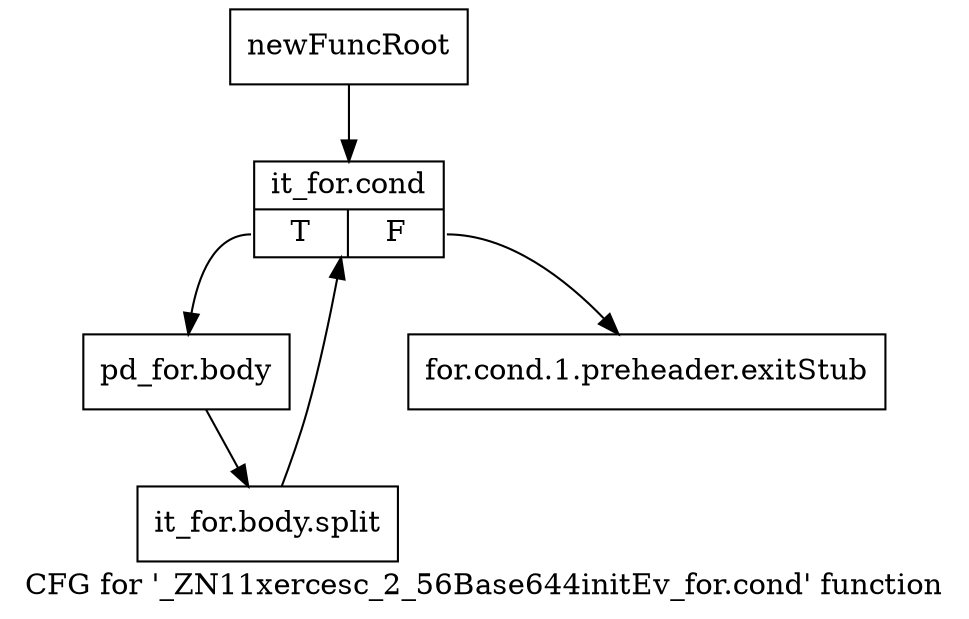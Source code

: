 digraph "CFG for '_ZN11xercesc_2_56Base644initEv_for.cond' function" {
	label="CFG for '_ZN11xercesc_2_56Base644initEv_for.cond' function";

	Node0x97037b0 [shape=record,label="{newFuncRoot}"];
	Node0x97037b0 -> Node0x9703850;
	Node0x9703800 [shape=record,label="{for.cond.1.preheader.exitStub}"];
	Node0x9703850 [shape=record,label="{it_for.cond|{<s0>T|<s1>F}}"];
	Node0x9703850:s0 -> Node0x97038a0;
	Node0x9703850:s1 -> Node0x9703800;
	Node0x97038a0 [shape=record,label="{pd_for.body}"];
	Node0x97038a0 -> Node0xccc6d90;
	Node0xccc6d90 [shape=record,label="{it_for.body.split}"];
	Node0xccc6d90 -> Node0x9703850;
}
